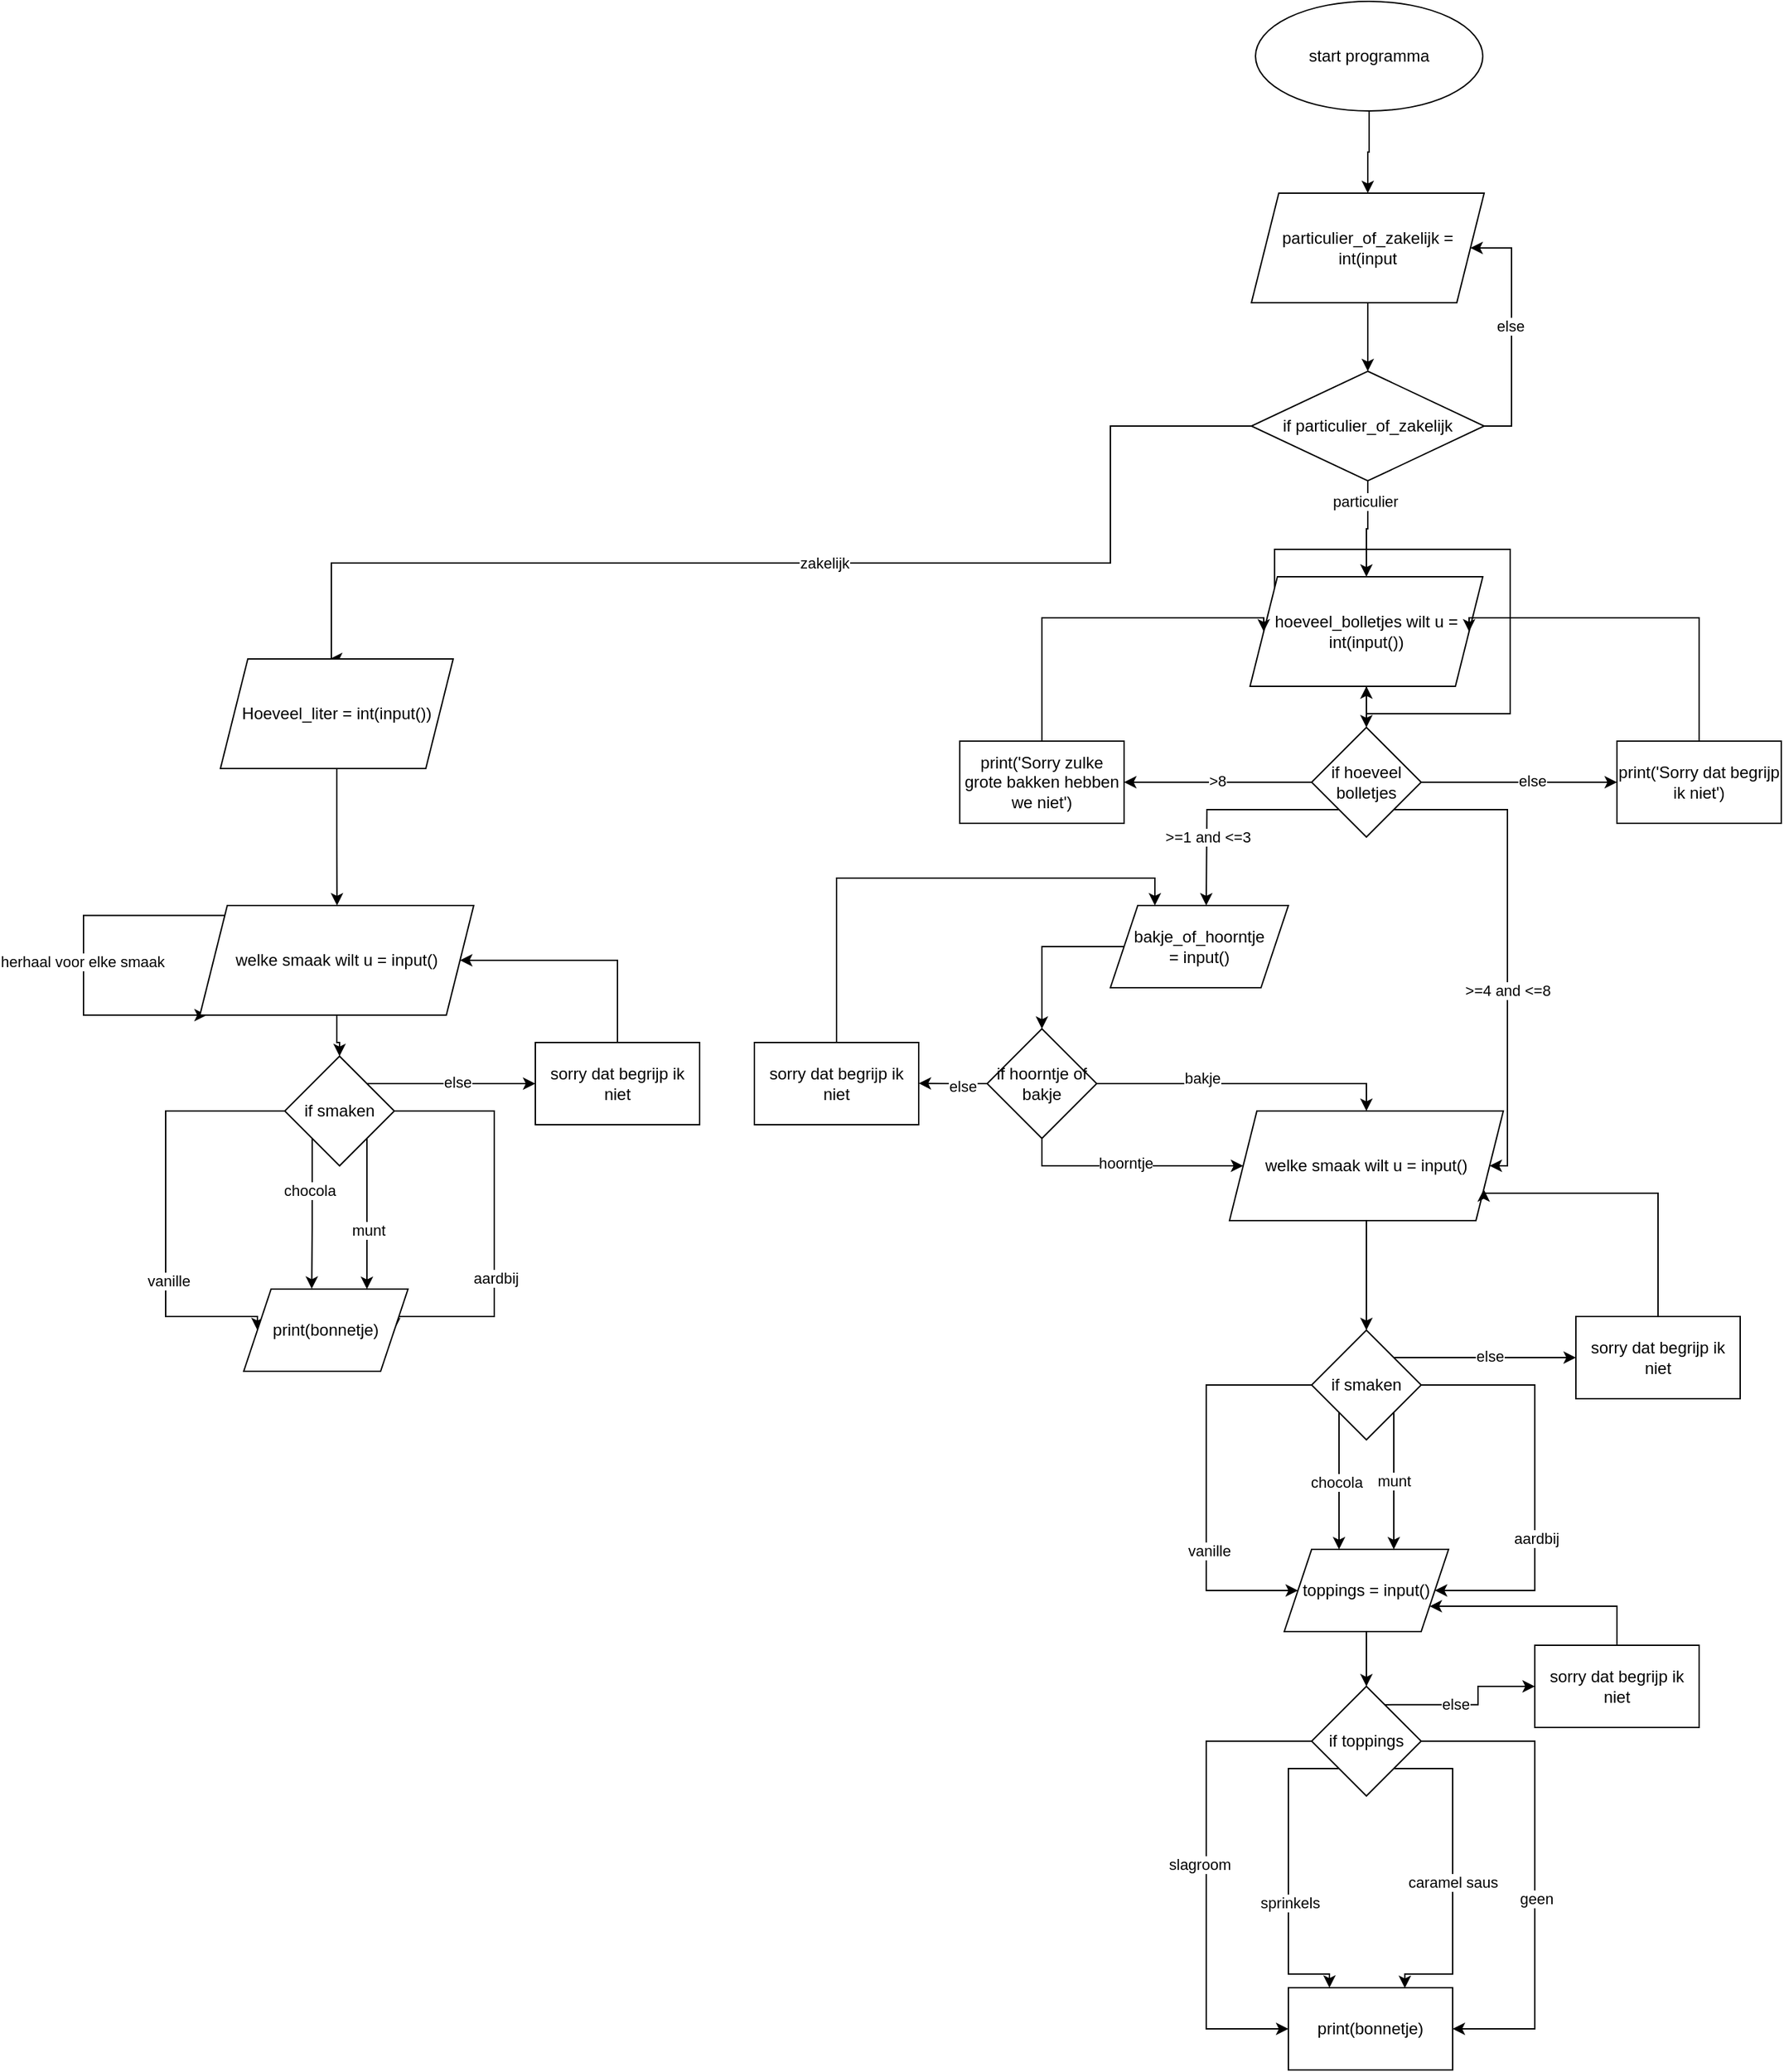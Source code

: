 <mxfile version="24.4.9" type="github">
  <diagram name="Pagina-1" id="THTmOEnDuf4OOfOf2mZq">
    <mxGraphModel dx="4660" dy="2842" grid="1" gridSize="10" guides="1" tooltips="1" connect="1" arrows="1" fold="1" page="1" pageScale="1" pageWidth="827" pageHeight="1169" math="0" shadow="0">
      <root>
        <mxCell id="0" />
        <mxCell id="1" parent="0" />
        <mxCell id="hMu0bNvZ6zIXJzxg3Q64-6" style="edgeStyle=orthogonalEdgeStyle;rounded=0;orthogonalLoop=1;jettySize=auto;html=1;exitX=0.5;exitY=1;exitDx=0;exitDy=0;" edge="1" parent="1" source="IIubhp3aX0ed0kJfjFSU-1" target="hMu0bNvZ6zIXJzxg3Q64-1">
          <mxGeometry relative="1" as="geometry" />
        </mxCell>
        <mxCell id="IIubhp3aX0ed0kJfjFSU-1" value="start programma" style="ellipse;whiteSpace=wrap;html=1;" parent="1" vertex="1">
          <mxGeometry x="296" y="-210" width="166" height="80" as="geometry" />
        </mxCell>
        <mxCell id="IIubhp3aX0ed0kJfjFSU-5" value="" style="edgeStyle=orthogonalEdgeStyle;rounded=0;orthogonalLoop=1;jettySize=auto;html=1;" parent="1" source="IIubhp3aX0ed0kJfjFSU-2" target="IIubhp3aX0ed0kJfjFSU-4" edge="1">
          <mxGeometry relative="1" as="geometry" />
        </mxCell>
        <mxCell id="IIubhp3aX0ed0kJfjFSU-2" value="hoeveel_bolletjes wilt u = int(input())" style="shape=parallelogram;perimeter=parallelogramPerimeter;whiteSpace=wrap;html=1;fixedSize=1;" parent="1" vertex="1">
          <mxGeometry x="292" y="210" width="170" height="80" as="geometry" />
        </mxCell>
        <mxCell id="IIubhp3aX0ed0kJfjFSU-6" style="edgeStyle=orthogonalEdgeStyle;rounded=0;orthogonalLoop=1;jettySize=auto;html=1;exitX=1;exitY=0.5;exitDx=0;exitDy=0;" parent="1" source="IIubhp3aX0ed0kJfjFSU-4" edge="1">
          <mxGeometry relative="1" as="geometry">
            <mxPoint x="560" y="360" as="targetPoint" />
          </mxGeometry>
        </mxCell>
        <mxCell id="IIubhp3aX0ed0kJfjFSU-13" value="else" style="edgeLabel;html=1;align=center;verticalAlign=middle;resizable=0;points=[];" parent="IIubhp3aX0ed0kJfjFSU-6" vertex="1" connectable="0">
          <mxGeometry x="0.136" y="2" relative="1" as="geometry">
            <mxPoint as="offset" />
          </mxGeometry>
        </mxCell>
        <mxCell id="IIubhp3aX0ed0kJfjFSU-7" style="edgeStyle=orthogonalEdgeStyle;rounded=0;orthogonalLoop=1;jettySize=auto;html=1;exitX=0;exitY=0.5;exitDx=0;exitDy=0;" parent="1" source="IIubhp3aX0ed0kJfjFSU-4" edge="1">
          <mxGeometry relative="1" as="geometry">
            <mxPoint x="200" y="360" as="targetPoint" />
          </mxGeometry>
        </mxCell>
        <mxCell id="IIubhp3aX0ed0kJfjFSU-10" value="&amp;gt;8" style="edgeLabel;html=1;align=center;verticalAlign=middle;resizable=0;points=[];" parent="IIubhp3aX0ed0kJfjFSU-7" vertex="1" connectable="0">
          <mxGeometry x="0.018" y="-2" relative="1" as="geometry">
            <mxPoint as="offset" />
          </mxGeometry>
        </mxCell>
        <mxCell id="IIubhp3aX0ed0kJfjFSU-21" style="edgeStyle=orthogonalEdgeStyle;rounded=0;orthogonalLoop=1;jettySize=auto;html=1;exitX=1;exitY=1;exitDx=0;exitDy=0;entryX=1;entryY=0.5;entryDx=0;entryDy=0;" parent="1" source="IIubhp3aX0ed0kJfjFSU-4" target="IIubhp3aX0ed0kJfjFSU-16" edge="1">
          <mxGeometry relative="1" as="geometry">
            <mxPoint x="480" y="640" as="targetPoint" />
            <Array as="points">
              <mxPoint x="480" y="380" />
              <mxPoint x="480" y="640" />
            </Array>
          </mxGeometry>
        </mxCell>
        <mxCell id="IIubhp3aX0ed0kJfjFSU-22" value="&amp;gt;=4 and &amp;lt;=8" style="edgeLabel;html=1;align=center;verticalAlign=middle;resizable=0;points=[];" parent="IIubhp3aX0ed0kJfjFSU-21" vertex="1" connectable="0">
          <mxGeometry x="0.207" y="-4" relative="1" as="geometry">
            <mxPoint x="4" as="offset" />
          </mxGeometry>
        </mxCell>
        <mxCell id="IIubhp3aX0ed0kJfjFSU-36" style="edgeStyle=orthogonalEdgeStyle;rounded=0;orthogonalLoop=1;jettySize=auto;html=1;exitX=0;exitY=1;exitDx=0;exitDy=0;" parent="1" source="IIubhp3aX0ed0kJfjFSU-4" edge="1">
          <mxGeometry relative="1" as="geometry">
            <mxPoint x="260" y="450" as="targetPoint" />
          </mxGeometry>
        </mxCell>
        <mxCell id="IIubhp3aX0ed0kJfjFSU-45" value="&amp;gt;=1 and &amp;lt;=3" style="edgeLabel;html=1;align=center;verticalAlign=middle;resizable=0;points=[];" parent="IIubhp3aX0ed0kJfjFSU-36" vertex="1" connectable="0">
          <mxGeometry x="0.402" relative="1" as="geometry">
            <mxPoint as="offset" />
          </mxGeometry>
        </mxCell>
        <mxCell id="IIubhp3aX0ed0kJfjFSU-4" value="if hoeveel bolletjes" style="rhombus;whiteSpace=wrap;html=1;" parent="1" vertex="1">
          <mxGeometry x="337" y="320" width="80" height="80" as="geometry" />
        </mxCell>
        <mxCell id="IIubhp3aX0ed0kJfjFSU-58" style="edgeStyle=orthogonalEdgeStyle;rounded=0;orthogonalLoop=1;jettySize=auto;html=1;exitX=0.5;exitY=0;exitDx=0;exitDy=0;entryX=0;entryY=0.5;entryDx=0;entryDy=0;" parent="1" source="IIubhp3aX0ed0kJfjFSU-12" target="IIubhp3aX0ed0kJfjFSU-2" edge="1">
          <mxGeometry relative="1" as="geometry">
            <Array as="points">
              <mxPoint x="140" y="240" />
            </Array>
          </mxGeometry>
        </mxCell>
        <mxCell id="IIubhp3aX0ed0kJfjFSU-12" value="print(&#39;Sorry zulke grote bakken hebben we niet&#39;)" style="rounded=0;whiteSpace=wrap;html=1;strokeColor=#000000;" parent="1" vertex="1">
          <mxGeometry x="80" y="330" width="120" height="60" as="geometry" />
        </mxCell>
        <mxCell id="IIubhp3aX0ed0kJfjFSU-52" style="edgeStyle=orthogonalEdgeStyle;rounded=0;orthogonalLoop=1;jettySize=auto;html=1;exitX=0.5;exitY=0;exitDx=0;exitDy=0;entryX=1;entryY=0.5;entryDx=0;entryDy=0;" parent="1" source="IIubhp3aX0ed0kJfjFSU-14" target="IIubhp3aX0ed0kJfjFSU-2" edge="1">
          <mxGeometry relative="1" as="geometry">
            <Array as="points">
              <mxPoint x="620" y="240" />
            </Array>
          </mxGeometry>
        </mxCell>
        <mxCell id="IIubhp3aX0ed0kJfjFSU-14" value="print(&#39;Sorry dat begrijp ik niet&#39;)" style="rounded=0;whiteSpace=wrap;html=1;strokeColor=#000000;" parent="1" vertex="1">
          <mxGeometry x="560" y="330" width="120" height="60" as="geometry" />
        </mxCell>
        <mxCell id="IIubhp3aX0ed0kJfjFSU-24" style="edgeStyle=orthogonalEdgeStyle;rounded=0;orthogonalLoop=1;jettySize=auto;html=1;entryX=0.5;entryY=0;entryDx=0;entryDy=0;" parent="1" source="IIubhp3aX0ed0kJfjFSU-16" target="IIubhp3aX0ed0kJfjFSU-25" edge="1">
          <mxGeometry relative="1" as="geometry">
            <mxPoint x="377" y="680" as="targetPoint" />
          </mxGeometry>
        </mxCell>
        <mxCell id="IIubhp3aX0ed0kJfjFSU-16" value="&lt;div&gt;welke smaak wilt u = input()&lt;/div&gt;" style="shape=parallelogram;perimeter=parallelogramPerimeter;whiteSpace=wrap;html=1;fixedSize=1;strokeColor=#000000;" parent="1" vertex="1">
          <mxGeometry x="277" y="600" width="200" height="80" as="geometry" />
        </mxCell>
        <mxCell id="IIubhp3aX0ed0kJfjFSU-26" style="edgeStyle=orthogonalEdgeStyle;rounded=0;orthogonalLoop=1;jettySize=auto;html=1;exitX=1;exitY=0.5;exitDx=0;exitDy=0;entryX=1;entryY=0.5;entryDx=0;entryDy=0;" parent="1" source="IIubhp3aX0ed0kJfjFSU-25" target="IIubhp3aX0ed0kJfjFSU-46" edge="1">
          <mxGeometry relative="1" as="geometry">
            <mxPoint x="480" y="920" as="targetPoint" />
            <Array as="points">
              <mxPoint x="500" y="800" />
              <mxPoint x="500" y="950" />
            </Array>
          </mxGeometry>
        </mxCell>
        <mxCell id="IIubhp3aX0ed0kJfjFSU-31" value="aardbij" style="edgeLabel;html=1;align=center;verticalAlign=middle;resizable=0;points=[];" parent="IIubhp3aX0ed0kJfjFSU-26" vertex="1" connectable="0">
          <mxGeometry x="0.273" y="1" relative="1" as="geometry">
            <mxPoint as="offset" />
          </mxGeometry>
        </mxCell>
        <mxCell id="IIubhp3aX0ed0kJfjFSU-28" style="edgeStyle=orthogonalEdgeStyle;rounded=0;orthogonalLoop=1;jettySize=auto;html=1;exitX=0;exitY=0.5;exitDx=0;exitDy=0;entryX=0;entryY=0.5;entryDx=0;entryDy=0;" parent="1" source="IIubhp3aX0ed0kJfjFSU-25" target="IIubhp3aX0ed0kJfjFSU-46" edge="1">
          <mxGeometry relative="1" as="geometry">
            <mxPoint x="280" y="920" as="targetPoint" />
            <Array as="points">
              <mxPoint x="260" y="800" />
              <mxPoint x="260" y="950" />
            </Array>
          </mxGeometry>
        </mxCell>
        <mxCell id="IIubhp3aX0ed0kJfjFSU-34" value="vanille" style="edgeLabel;html=1;align=center;verticalAlign=middle;resizable=0;points=[];" parent="IIubhp3aX0ed0kJfjFSU-28" vertex="1" connectable="0">
          <mxGeometry x="0.342" y="2" relative="1" as="geometry">
            <mxPoint as="offset" />
          </mxGeometry>
        </mxCell>
        <mxCell id="IIubhp3aX0ed0kJfjFSU-29" style="edgeStyle=orthogonalEdgeStyle;rounded=0;orthogonalLoop=1;jettySize=auto;html=1;exitX=1;exitY=1;exitDx=0;exitDy=0;" parent="1" source="IIubhp3aX0ed0kJfjFSU-25" edge="1">
          <mxGeometry relative="1" as="geometry">
            <mxPoint x="397" y="920" as="targetPoint" />
          </mxGeometry>
        </mxCell>
        <mxCell id="IIubhp3aX0ed0kJfjFSU-32" value="munt" style="edgeLabel;html=1;align=center;verticalAlign=middle;resizable=0;points=[];" parent="IIubhp3aX0ed0kJfjFSU-29" vertex="1" connectable="0">
          <mxGeometry x="-0.233" relative="1" as="geometry">
            <mxPoint y="11" as="offset" />
          </mxGeometry>
        </mxCell>
        <mxCell id="IIubhp3aX0ed0kJfjFSU-30" style="edgeStyle=orthogonalEdgeStyle;rounded=0;orthogonalLoop=1;jettySize=auto;html=1;exitX=0;exitY=1;exitDx=0;exitDy=0;" parent="1" source="IIubhp3aX0ed0kJfjFSU-25" edge="1">
          <mxGeometry relative="1" as="geometry">
            <mxPoint x="357" y="920" as="targetPoint" />
          </mxGeometry>
        </mxCell>
        <mxCell id="IIubhp3aX0ed0kJfjFSU-33" value="chocola" style="edgeLabel;html=1;align=center;verticalAlign=middle;resizable=0;points=[];" parent="IIubhp3aX0ed0kJfjFSU-30" vertex="1" connectable="0">
          <mxGeometry x="-0.134" y="-2" relative="1" as="geometry">
            <mxPoint y="7" as="offset" />
          </mxGeometry>
        </mxCell>
        <mxCell id="IIubhp3aX0ed0kJfjFSU-48" style="edgeStyle=orthogonalEdgeStyle;rounded=0;orthogonalLoop=1;jettySize=auto;html=1;exitX=1;exitY=0;exitDx=0;exitDy=0;entryX=0;entryY=0.5;entryDx=0;entryDy=0;" parent="1" source="IIubhp3aX0ed0kJfjFSU-25" target="IIubhp3aX0ed0kJfjFSU-50" edge="1">
          <mxGeometry relative="1" as="geometry">
            <mxPoint x="500" y="779.778" as="targetPoint" />
          </mxGeometry>
        </mxCell>
        <mxCell id="IIubhp3aX0ed0kJfjFSU-49" value="else" style="edgeLabel;html=1;align=center;verticalAlign=middle;resizable=0;points=[];" parent="IIubhp3aX0ed0kJfjFSU-48" vertex="1" connectable="0">
          <mxGeometry x="-0.067" y="1" relative="1" as="geometry">
            <mxPoint x="8" as="offset" />
          </mxGeometry>
        </mxCell>
        <mxCell id="IIubhp3aX0ed0kJfjFSU-25" value="if smaken" style="rhombus;whiteSpace=wrap;html=1;" parent="1" vertex="1">
          <mxGeometry x="337" y="760" width="80" height="80" as="geometry" />
        </mxCell>
        <mxCell id="IIubhp3aX0ed0kJfjFSU-40" style="edgeStyle=orthogonalEdgeStyle;rounded=0;orthogonalLoop=1;jettySize=auto;html=1;exitX=0;exitY=0.5;exitDx=0;exitDy=0;entryX=0.5;entryY=0;entryDx=0;entryDy=0;" parent="1" source="IIubhp3aX0ed0kJfjFSU-38" target="IIubhp3aX0ed0kJfjFSU-39" edge="1">
          <mxGeometry relative="1" as="geometry" />
        </mxCell>
        <mxCell id="IIubhp3aX0ed0kJfjFSU-38" value="bakje_of_hoorntje&lt;div&gt;= input()&lt;/div&gt;" style="shape=parallelogram;perimeter=parallelogramPerimeter;whiteSpace=wrap;html=1;fixedSize=1;" parent="1" vertex="1">
          <mxGeometry x="190" y="450" width="130" height="60" as="geometry" />
        </mxCell>
        <mxCell id="IIubhp3aX0ed0kJfjFSU-41" style="edgeStyle=orthogonalEdgeStyle;rounded=0;orthogonalLoop=1;jettySize=auto;html=1;exitX=1;exitY=0.5;exitDx=0;exitDy=0;entryX=0.5;entryY=0;entryDx=0;entryDy=0;" parent="1" source="IIubhp3aX0ed0kJfjFSU-39" target="IIubhp3aX0ed0kJfjFSU-16" edge="1">
          <mxGeometry relative="1" as="geometry" />
        </mxCell>
        <mxCell id="IIubhp3aX0ed0kJfjFSU-44" value="bakje" style="edgeLabel;html=1;align=center;verticalAlign=middle;resizable=0;points=[];" parent="IIubhp3aX0ed0kJfjFSU-41" vertex="1" connectable="0">
          <mxGeometry x="-0.293" y="4" relative="1" as="geometry">
            <mxPoint as="offset" />
          </mxGeometry>
        </mxCell>
        <mxCell id="IIubhp3aX0ed0kJfjFSU-42" style="edgeStyle=orthogonalEdgeStyle;rounded=0;orthogonalLoop=1;jettySize=auto;html=1;exitX=0.5;exitY=1;exitDx=0;exitDy=0;entryX=0;entryY=0.5;entryDx=0;entryDy=0;" parent="1" source="IIubhp3aX0ed0kJfjFSU-39" target="IIubhp3aX0ed0kJfjFSU-16" edge="1">
          <mxGeometry relative="1" as="geometry" />
        </mxCell>
        <mxCell id="IIubhp3aX0ed0kJfjFSU-43" value="hoorntje" style="edgeLabel;html=1;align=center;verticalAlign=middle;resizable=0;points=[];" parent="IIubhp3aX0ed0kJfjFSU-42" vertex="1" connectable="0">
          <mxGeometry x="-0.033" y="2" relative="1" as="geometry">
            <mxPoint as="offset" />
          </mxGeometry>
        </mxCell>
        <mxCell id="IIubhp3aX0ed0kJfjFSU-53" style="edgeStyle=orthogonalEdgeStyle;rounded=0;orthogonalLoop=1;jettySize=auto;html=1;exitX=0;exitY=0.5;exitDx=0;exitDy=0;" parent="1" source="IIubhp3aX0ed0kJfjFSU-39" edge="1">
          <mxGeometry relative="1" as="geometry">
            <mxPoint x="50" y="579.778" as="targetPoint" />
          </mxGeometry>
        </mxCell>
        <mxCell id="IIubhp3aX0ed0kJfjFSU-56" value="else" style="edgeLabel;html=1;align=center;verticalAlign=middle;resizable=0;points=[];" parent="IIubhp3aX0ed0kJfjFSU-53" vertex="1" connectable="0">
          <mxGeometry x="-0.224" y="2" relative="1" as="geometry">
            <mxPoint x="1" as="offset" />
          </mxGeometry>
        </mxCell>
        <mxCell id="IIubhp3aX0ed0kJfjFSU-39" value="if hoorntje of bakje" style="rhombus;whiteSpace=wrap;html=1;" parent="1" vertex="1">
          <mxGeometry x="100" y="540" width="80" height="80" as="geometry" />
        </mxCell>
        <mxCell id="IIubhp3aX0ed0kJfjFSU-59" style="edgeStyle=orthogonalEdgeStyle;rounded=0;orthogonalLoop=1;jettySize=auto;html=1;exitX=0.5;exitY=1;exitDx=0;exitDy=0;" parent="1" source="IIubhp3aX0ed0kJfjFSU-46" target="IIubhp3aX0ed0kJfjFSU-60" edge="1">
          <mxGeometry relative="1" as="geometry">
            <mxPoint x="377.296" y="1040" as="targetPoint" />
          </mxGeometry>
        </mxCell>
        <mxCell id="IIubhp3aX0ed0kJfjFSU-46" value="toppings = input()" style="shape=parallelogram;perimeter=parallelogramPerimeter;whiteSpace=wrap;html=1;fixedSize=1;" parent="1" vertex="1">
          <mxGeometry x="317" y="920" width="120" height="60" as="geometry" />
        </mxCell>
        <mxCell id="IIubhp3aX0ed0kJfjFSU-51" style="edgeStyle=orthogonalEdgeStyle;rounded=0;orthogonalLoop=1;jettySize=auto;html=1;exitX=0.5;exitY=0;exitDx=0;exitDy=0;entryX=1;entryY=0.75;entryDx=0;entryDy=0;" parent="1" source="IIubhp3aX0ed0kJfjFSU-50" target="IIubhp3aX0ed0kJfjFSU-16" edge="1">
          <mxGeometry relative="1" as="geometry">
            <Array as="points">
              <mxPoint x="590" y="660" />
              <mxPoint x="463" y="660" />
            </Array>
          </mxGeometry>
        </mxCell>
        <mxCell id="IIubhp3aX0ed0kJfjFSU-50" value="sorry dat begrijp ik niet" style="rounded=0;whiteSpace=wrap;html=1;" parent="1" vertex="1">
          <mxGeometry x="530" y="750" width="120" height="60" as="geometry" />
        </mxCell>
        <mxCell id="IIubhp3aX0ed0kJfjFSU-57" style="edgeStyle=orthogonalEdgeStyle;rounded=0;orthogonalLoop=1;jettySize=auto;html=1;exitX=0.5;exitY=0;exitDx=0;exitDy=0;entryX=0.25;entryY=0;entryDx=0;entryDy=0;" parent="1" source="IIubhp3aX0ed0kJfjFSU-54" target="IIubhp3aX0ed0kJfjFSU-38" edge="1">
          <mxGeometry relative="1" as="geometry" />
        </mxCell>
        <mxCell id="IIubhp3aX0ed0kJfjFSU-54" value="sorry dat begrijp ik niet" style="rounded=0;whiteSpace=wrap;html=1;" parent="1" vertex="1">
          <mxGeometry x="-70" y="550" width="120" height="60" as="geometry" />
        </mxCell>
        <mxCell id="IIubhp3aX0ed0kJfjFSU-61" style="edgeStyle=orthogonalEdgeStyle;rounded=0;orthogonalLoop=1;jettySize=auto;html=1;exitX=0;exitY=0.5;exitDx=0;exitDy=0;entryX=0;entryY=0.5;entryDx=0;entryDy=0;" parent="1" source="IIubhp3aX0ed0kJfjFSU-60" target="IIubhp3aX0ed0kJfjFSU-74" edge="1">
          <mxGeometry relative="1" as="geometry">
            <mxPoint x="260" y="1200" as="targetPoint" />
            <Array as="points">
              <mxPoint x="260" y="1060" />
              <mxPoint x="260" y="1270" />
            </Array>
          </mxGeometry>
        </mxCell>
        <mxCell id="IIubhp3aX0ed0kJfjFSU-67" value="slagroom" style="edgeLabel;html=1;align=center;verticalAlign=middle;resizable=0;points=[];" parent="IIubhp3aX0ed0kJfjFSU-61" vertex="1" connectable="0">
          <mxGeometry x="-0.603" y="1" relative="1" as="geometry">
            <mxPoint x="-13" y="89" as="offset" />
          </mxGeometry>
        </mxCell>
        <mxCell id="IIubhp3aX0ed0kJfjFSU-62" style="edgeStyle=orthogonalEdgeStyle;rounded=0;orthogonalLoop=1;jettySize=auto;html=1;exitX=0.646;exitY=0.168;exitDx=0;exitDy=0;exitPerimeter=0;entryX=0;entryY=0.5;entryDx=0;entryDy=0;" parent="1" source="IIubhp3aX0ed0kJfjFSU-60" target="IIubhp3aX0ed0kJfjFSU-65" edge="1">
          <mxGeometry relative="1" as="geometry">
            <mxPoint x="500" y="1060" as="targetPoint" />
          </mxGeometry>
        </mxCell>
        <mxCell id="IIubhp3aX0ed0kJfjFSU-64" value="else" style="edgeLabel;html=1;align=center;verticalAlign=middle;resizable=0;points=[];" parent="IIubhp3aX0ed0kJfjFSU-62" vertex="1" connectable="0">
          <mxGeometry x="-0.145" y="1" relative="1" as="geometry">
            <mxPoint as="offset" />
          </mxGeometry>
        </mxCell>
        <mxCell id="IIubhp3aX0ed0kJfjFSU-69" style="edgeStyle=orthogonalEdgeStyle;rounded=0;orthogonalLoop=1;jettySize=auto;html=1;exitX=1;exitY=1;exitDx=0;exitDy=0;entryX=0.709;entryY=0.004;entryDx=0;entryDy=0;entryPerimeter=0;" parent="1" source="IIubhp3aX0ed0kJfjFSU-60" target="IIubhp3aX0ed0kJfjFSU-74" edge="1">
          <mxGeometry relative="1" as="geometry">
            <mxPoint x="440" y="1200" as="targetPoint" />
            <Array as="points">
              <mxPoint x="440" y="1080" />
              <mxPoint x="440" y="1230" />
              <mxPoint x="405" y="1230" />
            </Array>
          </mxGeometry>
        </mxCell>
        <mxCell id="IIubhp3aX0ed0kJfjFSU-70" value="caramel saus" style="edgeLabel;html=1;align=center;verticalAlign=middle;resizable=0;points=[];" parent="IIubhp3aX0ed0kJfjFSU-69" vertex="1" connectable="0">
          <mxGeometry x="0.057" relative="1" as="geometry">
            <mxPoint as="offset" />
          </mxGeometry>
        </mxCell>
        <mxCell id="IIubhp3aX0ed0kJfjFSU-72" style="edgeStyle=orthogonalEdgeStyle;rounded=0;orthogonalLoop=1;jettySize=auto;html=1;exitX=0;exitY=1;exitDx=0;exitDy=0;entryX=0.25;entryY=0;entryDx=0;entryDy=0;" parent="1" source="IIubhp3aX0ed0kJfjFSU-60" target="IIubhp3aX0ed0kJfjFSU-74" edge="1">
          <mxGeometry relative="1" as="geometry">
            <mxPoint x="310" y="1200" as="targetPoint" />
            <Array as="points">
              <mxPoint x="320" y="1080" />
              <mxPoint x="320" y="1230" />
              <mxPoint x="350" y="1230" />
            </Array>
          </mxGeometry>
        </mxCell>
        <mxCell id="IIubhp3aX0ed0kJfjFSU-73" value="sprinkels" style="edgeLabel;html=1;align=center;verticalAlign=middle;resizable=0;points=[];" parent="IIubhp3aX0ed0kJfjFSU-72" vertex="1" connectable="0">
          <mxGeometry x="0.189" y="1" relative="1" as="geometry">
            <mxPoint as="offset" />
          </mxGeometry>
        </mxCell>
        <mxCell id="IIubhp3aX0ed0kJfjFSU-75" style="edgeStyle=orthogonalEdgeStyle;rounded=0;orthogonalLoop=1;jettySize=auto;html=1;exitX=1;exitY=0.5;exitDx=0;exitDy=0;entryX=1;entryY=0.5;entryDx=0;entryDy=0;" parent="1" source="IIubhp3aX0ed0kJfjFSU-60" target="IIubhp3aX0ed0kJfjFSU-74" edge="1">
          <mxGeometry relative="1" as="geometry">
            <mxPoint x="500" y="1200" as="targetPoint" />
            <Array as="points">
              <mxPoint x="500" y="1060" />
              <mxPoint x="500" y="1270" />
            </Array>
          </mxGeometry>
        </mxCell>
        <mxCell id="IIubhp3aX0ed0kJfjFSU-76" value="geen" style="edgeLabel;html=1;align=center;verticalAlign=middle;resizable=0;points=[];" parent="IIubhp3aX0ed0kJfjFSU-75" vertex="1" connectable="0">
          <mxGeometry x="0.123" y="1" relative="1" as="geometry">
            <mxPoint as="offset" />
          </mxGeometry>
        </mxCell>
        <mxCell id="IIubhp3aX0ed0kJfjFSU-60" value="if toppings" style="rhombus;whiteSpace=wrap;html=1;" parent="1" vertex="1">
          <mxGeometry x="336.996" y="1020" width="80" height="80" as="geometry" />
        </mxCell>
        <mxCell id="IIubhp3aX0ed0kJfjFSU-66" style="edgeStyle=orthogonalEdgeStyle;rounded=0;orthogonalLoop=1;jettySize=auto;html=1;entryX=1;entryY=0.75;entryDx=0;entryDy=0;" parent="1" source="IIubhp3aX0ed0kJfjFSU-65" target="IIubhp3aX0ed0kJfjFSU-46" edge="1">
          <mxGeometry relative="1" as="geometry">
            <Array as="points">
              <mxPoint x="560" y="961" />
            </Array>
          </mxGeometry>
        </mxCell>
        <mxCell id="IIubhp3aX0ed0kJfjFSU-65" value="sorry dat begrijp ik niet" style="rounded=0;whiteSpace=wrap;html=1;" parent="1" vertex="1">
          <mxGeometry x="500" y="990" width="120" height="60" as="geometry" />
        </mxCell>
        <mxCell id="IIubhp3aX0ed0kJfjFSU-74" value="print(bonnetje)" style="rounded=0;whiteSpace=wrap;html=1;" parent="1" vertex="1">
          <mxGeometry x="320" y="1240" width="120" height="60" as="geometry" />
        </mxCell>
        <mxCell id="hMu0bNvZ6zIXJzxg3Q64-3" value="" style="edgeStyle=orthogonalEdgeStyle;rounded=0;orthogonalLoop=1;jettySize=auto;html=1;" edge="1" parent="1" source="hMu0bNvZ6zIXJzxg3Q64-1" target="hMu0bNvZ6zIXJzxg3Q64-2">
          <mxGeometry relative="1" as="geometry" />
        </mxCell>
        <mxCell id="hMu0bNvZ6zIXJzxg3Q64-1" value="particulier_of_zakelijk = int(input" style="shape=parallelogram;perimeter=parallelogramPerimeter;whiteSpace=wrap;html=1;fixedSize=1;" vertex="1" parent="1">
          <mxGeometry x="293" y="-70" width="170" height="80" as="geometry" />
        </mxCell>
        <mxCell id="hMu0bNvZ6zIXJzxg3Q64-4" value="" style="edgeStyle=orthogonalEdgeStyle;rounded=0;orthogonalLoop=1;jettySize=auto;html=1;" edge="1" parent="1" source="hMu0bNvZ6zIXJzxg3Q64-2" target="IIubhp3aX0ed0kJfjFSU-2">
          <mxGeometry relative="1" as="geometry" />
        </mxCell>
        <mxCell id="hMu0bNvZ6zIXJzxg3Q64-5" value="particulier" style="edgeLabel;html=1;align=center;verticalAlign=middle;resizable=0;points=[];" vertex="1" connectable="0" parent="hMu0bNvZ6zIXJzxg3Q64-4">
          <mxGeometry x="-0.585" y="-2" relative="1" as="geometry">
            <mxPoint as="offset" />
          </mxGeometry>
        </mxCell>
        <mxCell id="hMu0bNvZ6zIXJzxg3Q64-7" style="edgeStyle=orthogonalEdgeStyle;rounded=0;orthogonalLoop=1;jettySize=auto;html=1;exitX=0;exitY=0.5;exitDx=0;exitDy=0;" edge="1" parent="1" source="hMu0bNvZ6zIXJzxg3Q64-2">
          <mxGeometry relative="1" as="geometry">
            <mxPoint x="-380" y="270" as="targetPoint" />
            <Array as="points">
              <mxPoint x="190" y="100" />
              <mxPoint x="190" y="200" />
              <mxPoint x="-379" y="200" />
              <mxPoint x="-379" y="270" />
            </Array>
          </mxGeometry>
        </mxCell>
        <mxCell id="hMu0bNvZ6zIXJzxg3Q64-8" value="zakelijk" style="edgeLabel;html=1;align=center;verticalAlign=middle;resizable=0;points=[];" vertex="1" connectable="0" parent="hMu0bNvZ6zIXJzxg3Q64-7">
          <mxGeometry x="-0.154" y="-4" relative="1" as="geometry">
            <mxPoint x="-56" y="4" as="offset" />
          </mxGeometry>
        </mxCell>
        <mxCell id="hMu0bNvZ6zIXJzxg3Q64-10" style="edgeStyle=orthogonalEdgeStyle;rounded=0;orthogonalLoop=1;jettySize=auto;html=1;exitX=1;exitY=0.5;exitDx=0;exitDy=0;entryX=1;entryY=0.5;entryDx=0;entryDy=0;" edge="1" parent="1" source="hMu0bNvZ6zIXJzxg3Q64-2" target="hMu0bNvZ6zIXJzxg3Q64-1">
          <mxGeometry relative="1" as="geometry">
            <Array as="points">
              <mxPoint x="483" y="100" />
              <mxPoint x="483" y="-30" />
            </Array>
          </mxGeometry>
        </mxCell>
        <mxCell id="hMu0bNvZ6zIXJzxg3Q64-11" value="else" style="edgeLabel;html=1;align=center;verticalAlign=middle;resizable=0;points=[];" vertex="1" connectable="0" parent="hMu0bNvZ6zIXJzxg3Q64-10">
          <mxGeometry x="0.037" y="1" relative="1" as="geometry">
            <mxPoint as="offset" />
          </mxGeometry>
        </mxCell>
        <mxCell id="hMu0bNvZ6zIXJzxg3Q64-2" value="if particulier_of_zakelijk" style="rhombus;whiteSpace=wrap;html=1;" vertex="1" parent="1">
          <mxGeometry x="293" y="60" width="170" height="80" as="geometry" />
        </mxCell>
        <mxCell id="hMu0bNvZ6zIXJzxg3Q64-12" style="edgeStyle=orthogonalEdgeStyle;rounded=0;orthogonalLoop=1;jettySize=auto;html=1;exitX=0.5;exitY=1;exitDx=0;exitDy=0;" edge="1" parent="1" source="hMu0bNvZ6zIXJzxg3Q64-9">
          <mxGeometry relative="1" as="geometry">
            <mxPoint x="-374.842" y="450" as="targetPoint" />
          </mxGeometry>
        </mxCell>
        <mxCell id="hMu0bNvZ6zIXJzxg3Q64-9" value="Hoeveel_liter = int(input())" style="shape=parallelogram;perimeter=parallelogramPerimeter;whiteSpace=wrap;html=1;fixedSize=1;" vertex="1" parent="1">
          <mxGeometry x="-460" y="270" width="170" height="80" as="geometry" />
        </mxCell>
        <mxCell id="hMu0bNvZ6zIXJzxg3Q64-27" value="" style="edgeStyle=orthogonalEdgeStyle;rounded=0;orthogonalLoop=1;jettySize=auto;html=1;" edge="1" parent="1" source="hMu0bNvZ6zIXJzxg3Q64-13" target="hMu0bNvZ6zIXJzxg3Q64-24">
          <mxGeometry relative="1" as="geometry" />
        </mxCell>
        <mxCell id="hMu0bNvZ6zIXJzxg3Q64-33" style="edgeStyle=orthogonalEdgeStyle;rounded=0;orthogonalLoop=1;jettySize=auto;html=1;exitX=0;exitY=0;exitDx=0;exitDy=0;" edge="1" parent="1" source="hMu0bNvZ6zIXJzxg3Q64-13">
          <mxGeometry relative="1" as="geometry">
            <mxPoint x="-470" y="530" as="targetPoint" />
            <Array as="points">
              <mxPoint x="-560" y="457" />
              <mxPoint x="-560" y="530" />
            </Array>
          </mxGeometry>
        </mxCell>
        <mxCell id="hMu0bNvZ6zIXJzxg3Q64-34" value="herhaal voor elke smaak" style="edgeLabel;html=1;align=center;verticalAlign=middle;resizable=0;points=[];" vertex="1" connectable="0" parent="hMu0bNvZ6zIXJzxg3Q64-33">
          <mxGeometry x="-0.065" y="-1" relative="1" as="geometry">
            <mxPoint y="12" as="offset" />
          </mxGeometry>
        </mxCell>
        <mxCell id="hMu0bNvZ6zIXJzxg3Q64-13" value="&lt;div&gt;welke smaak wilt u = input()&lt;/div&gt;" style="shape=parallelogram;perimeter=parallelogramPerimeter;whiteSpace=wrap;html=1;fixedSize=1;strokeColor=#000000;" vertex="1" parent="1">
          <mxGeometry x="-475" y="450" width="200" height="80" as="geometry" />
        </mxCell>
        <mxCell id="hMu0bNvZ6zIXJzxg3Q64-14" style="edgeStyle=orthogonalEdgeStyle;rounded=0;orthogonalLoop=1;jettySize=auto;html=1;exitX=1;exitY=0.5;exitDx=0;exitDy=0;entryX=1;entryY=0.5;entryDx=0;entryDy=0;" edge="1" parent="1" source="hMu0bNvZ6zIXJzxg3Q64-24" target="hMu0bNvZ6zIXJzxg3Q64-25">
          <mxGeometry relative="1" as="geometry">
            <mxPoint x="-280" y="720" as="targetPoint" />
            <Array as="points">
              <mxPoint x="-260" y="600" />
              <mxPoint x="-260" y="750" />
            </Array>
          </mxGeometry>
        </mxCell>
        <mxCell id="hMu0bNvZ6zIXJzxg3Q64-15" value="aardbij" style="edgeLabel;html=1;align=center;verticalAlign=middle;resizable=0;points=[];" vertex="1" connectable="0" parent="hMu0bNvZ6zIXJzxg3Q64-14">
          <mxGeometry x="0.273" y="1" relative="1" as="geometry">
            <mxPoint as="offset" />
          </mxGeometry>
        </mxCell>
        <mxCell id="hMu0bNvZ6zIXJzxg3Q64-16" style="edgeStyle=orthogonalEdgeStyle;rounded=0;orthogonalLoop=1;jettySize=auto;html=1;exitX=0;exitY=0.5;exitDx=0;exitDy=0;entryX=0;entryY=0.5;entryDx=0;entryDy=0;" edge="1" parent="1" source="hMu0bNvZ6zIXJzxg3Q64-24" target="hMu0bNvZ6zIXJzxg3Q64-25">
          <mxGeometry relative="1" as="geometry">
            <mxPoint x="-480" y="720" as="targetPoint" />
            <Array as="points">
              <mxPoint x="-500" y="600" />
              <mxPoint x="-500" y="750" />
            </Array>
          </mxGeometry>
        </mxCell>
        <mxCell id="hMu0bNvZ6zIXJzxg3Q64-17" value="vanille" style="edgeLabel;html=1;align=center;verticalAlign=middle;resizable=0;points=[];" vertex="1" connectable="0" parent="hMu0bNvZ6zIXJzxg3Q64-16">
          <mxGeometry x="0.342" y="2" relative="1" as="geometry">
            <mxPoint as="offset" />
          </mxGeometry>
        </mxCell>
        <mxCell id="hMu0bNvZ6zIXJzxg3Q64-20" style="edgeStyle=orthogonalEdgeStyle;rounded=0;orthogonalLoop=1;jettySize=auto;html=1;exitX=0;exitY=1;exitDx=0;exitDy=0;entryX=0.414;entryY=-0.004;entryDx=0;entryDy=0;entryPerimeter=0;" edge="1" parent="1" source="hMu0bNvZ6zIXJzxg3Q64-24" target="hMu0bNvZ6zIXJzxg3Q64-25">
          <mxGeometry relative="1" as="geometry">
            <mxPoint x="-403" y="720" as="targetPoint" />
          </mxGeometry>
        </mxCell>
        <mxCell id="hMu0bNvZ6zIXJzxg3Q64-21" value="chocola" style="edgeLabel;html=1;align=center;verticalAlign=middle;resizable=0;points=[];" vertex="1" connectable="0" parent="hMu0bNvZ6zIXJzxg3Q64-20">
          <mxGeometry x="-0.134" y="-2" relative="1" as="geometry">
            <mxPoint y="-10" as="offset" />
          </mxGeometry>
        </mxCell>
        <mxCell id="hMu0bNvZ6zIXJzxg3Q64-22" style="edgeStyle=orthogonalEdgeStyle;rounded=0;orthogonalLoop=1;jettySize=auto;html=1;exitX=1;exitY=0;exitDx=0;exitDy=0;entryX=0;entryY=0.5;entryDx=0;entryDy=0;" edge="1" parent="1" source="hMu0bNvZ6zIXJzxg3Q64-24" target="hMu0bNvZ6zIXJzxg3Q64-26">
          <mxGeometry relative="1" as="geometry">
            <mxPoint x="-260" y="579.778" as="targetPoint" />
          </mxGeometry>
        </mxCell>
        <mxCell id="hMu0bNvZ6zIXJzxg3Q64-23" value="else" style="edgeLabel;html=1;align=center;verticalAlign=middle;resizable=0;points=[];" vertex="1" connectable="0" parent="hMu0bNvZ6zIXJzxg3Q64-22">
          <mxGeometry x="-0.067" y="1" relative="1" as="geometry">
            <mxPoint x="8" as="offset" />
          </mxGeometry>
        </mxCell>
        <mxCell id="hMu0bNvZ6zIXJzxg3Q64-31" style="edgeStyle=orthogonalEdgeStyle;rounded=0;orthogonalLoop=1;jettySize=auto;html=1;exitX=1;exitY=1;exitDx=0;exitDy=0;entryX=0.75;entryY=0;entryDx=0;entryDy=0;" edge="1" parent="1" source="hMu0bNvZ6zIXJzxg3Q64-24" target="hMu0bNvZ6zIXJzxg3Q64-25">
          <mxGeometry relative="1" as="geometry" />
        </mxCell>
        <mxCell id="hMu0bNvZ6zIXJzxg3Q64-32" value="munt" style="edgeLabel;html=1;align=center;verticalAlign=middle;resizable=0;points=[];" vertex="1" connectable="0" parent="hMu0bNvZ6zIXJzxg3Q64-31">
          <mxGeometry x="0.22" y="1" relative="1" as="geometry">
            <mxPoint as="offset" />
          </mxGeometry>
        </mxCell>
        <mxCell id="hMu0bNvZ6zIXJzxg3Q64-24" value="if smaken" style="rhombus;whiteSpace=wrap;html=1;" vertex="1" parent="1">
          <mxGeometry x="-413" y="560" width="80" height="80" as="geometry" />
        </mxCell>
        <mxCell id="hMu0bNvZ6zIXJzxg3Q64-25" value="print(bonnetje)" style="shape=parallelogram;perimeter=parallelogramPerimeter;whiteSpace=wrap;html=1;fixedSize=1;" vertex="1" parent="1">
          <mxGeometry x="-443" y="730" width="120" height="60" as="geometry" />
        </mxCell>
        <mxCell id="hMu0bNvZ6zIXJzxg3Q64-28" style="edgeStyle=orthogonalEdgeStyle;rounded=0;orthogonalLoop=1;jettySize=auto;html=1;exitX=0.5;exitY=0;exitDx=0;exitDy=0;entryX=1;entryY=0.5;entryDx=0;entryDy=0;" edge="1" parent="1" source="hMu0bNvZ6zIXJzxg3Q64-26" target="hMu0bNvZ6zIXJzxg3Q64-13">
          <mxGeometry relative="1" as="geometry">
            <Array as="points">
              <mxPoint x="-170" y="490" />
            </Array>
          </mxGeometry>
        </mxCell>
        <mxCell id="hMu0bNvZ6zIXJzxg3Q64-26" value="sorry dat begrijp ik niet" style="rounded=0;whiteSpace=wrap;html=1;" vertex="1" parent="1">
          <mxGeometry x="-230" y="550" width="120" height="60" as="geometry" />
        </mxCell>
        <mxCell id="hMu0bNvZ6zIXJzxg3Q64-29" style="edgeStyle=orthogonalEdgeStyle;rounded=0;orthogonalLoop=1;jettySize=auto;html=1;exitX=0;exitY=0;exitDx=0;exitDy=0;" edge="1" parent="1" source="IIubhp3aX0ed0kJfjFSU-2" target="IIubhp3aX0ed0kJfjFSU-2">
          <mxGeometry relative="1" as="geometry" />
        </mxCell>
      </root>
    </mxGraphModel>
  </diagram>
</mxfile>
